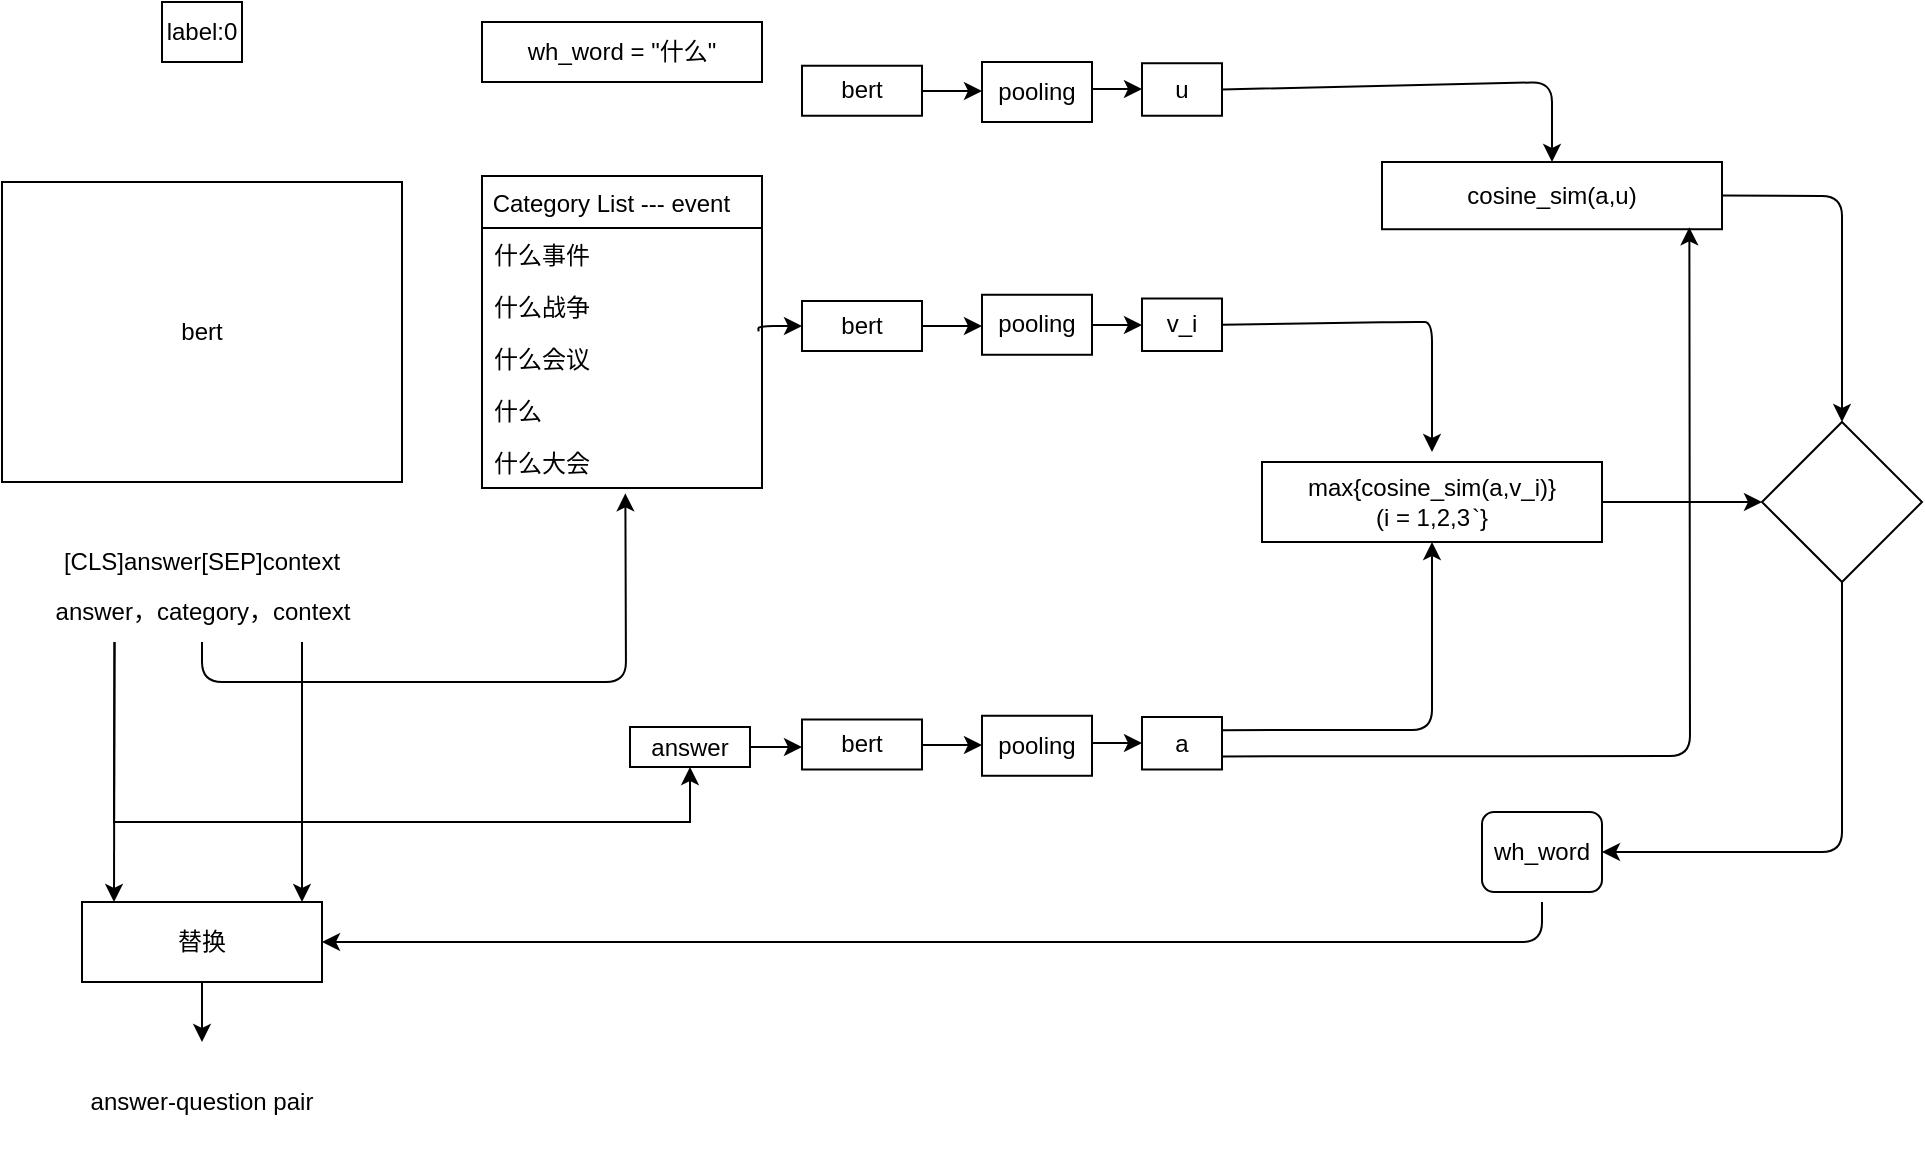 <mxfile version="14.8.0" type="github">
  <diagram id="JpssUGJAQ-6qRb9apwfv" name="Page-1">
    <mxGraphModel dx="781" dy="476" grid="1" gridSize="10" guides="1" tooltips="1" connect="1" arrows="1" fold="1" page="1" pageScale="1" pageWidth="827" pageHeight="1169" math="0" shadow="0">
      <root>
        <mxCell id="0" />
        <mxCell id="1" parent="0" />
        <mxCell id="QmvfzVTAbtV4SLnTiDGH-3" value="label:0" style="rounded=0;whiteSpace=wrap;html=1;" vertex="1" parent="1">
          <mxGeometry x="150" y="180" width="40" height="30" as="geometry" />
        </mxCell>
        <mxCell id="QmvfzVTAbtV4SLnTiDGH-4" value="bert" style="rounded=0;whiteSpace=wrap;html=1;" vertex="1" parent="1">
          <mxGeometry x="70" y="270" width="200" height="150" as="geometry" />
        </mxCell>
        <mxCell id="QmvfzVTAbtV4SLnTiDGH-5" value="wh_word = &quot;什么&quot;" style="rounded=0;whiteSpace=wrap;html=1;" vertex="1" parent="1">
          <mxGeometry x="310" y="190" width="140" height="30" as="geometry" />
        </mxCell>
        <mxCell id="QmvfzVTAbtV4SLnTiDGH-7" value="[CLS]answer[SEP]context" style="text;html=1;strokeColor=none;fillColor=none;align=center;verticalAlign=middle;whiteSpace=wrap;rounded=0;" vertex="1" parent="1">
          <mxGeometry x="150" y="450" width="40" height="20" as="geometry" />
        </mxCell>
        <mxCell id="QmvfzVTAbtV4SLnTiDGH-11" value="answer，category，context" style="text;html=1;strokeColor=none;fillColor=none;align=center;verticalAlign=middle;whiteSpace=wrap;rounded=0;" vertex="1" parent="1">
          <mxGeometry x="82.5" y="470" width="175" height="30" as="geometry" />
        </mxCell>
        <mxCell id="QmvfzVTAbtV4SLnTiDGH-13" value=" Category List --- event" style="swimlane;fontStyle=0;childLayout=stackLayout;horizontal=1;startSize=26;horizontalStack=0;resizeParent=1;resizeParentMax=0;resizeLast=0;collapsible=1;marginBottom=0;align=left;" vertex="1" parent="1">
          <mxGeometry x="310" y="267" width="140" height="156" as="geometry">
            <mxRectangle x="344" y="264" width="150" height="26" as="alternateBounds" />
          </mxGeometry>
        </mxCell>
        <mxCell id="QmvfzVTAbtV4SLnTiDGH-14" value="什么事件" style="text;strokeColor=none;fillColor=none;align=left;verticalAlign=top;spacingLeft=4;spacingRight=4;overflow=hidden;rotatable=0;points=[[0,0.5],[1,0.5]];portConstraint=eastwest;" vertex="1" parent="QmvfzVTAbtV4SLnTiDGH-13">
          <mxGeometry y="26" width="140" height="26" as="geometry" />
        </mxCell>
        <mxCell id="QmvfzVTAbtV4SLnTiDGH-15" value="什么战争" style="text;strokeColor=none;fillColor=none;align=left;verticalAlign=top;spacingLeft=4;spacingRight=4;overflow=hidden;rotatable=0;points=[[0,0.5],[1,0.5]];portConstraint=eastwest;" vertex="1" parent="QmvfzVTAbtV4SLnTiDGH-13">
          <mxGeometry y="52" width="140" height="26" as="geometry" />
        </mxCell>
        <mxCell id="QmvfzVTAbtV4SLnTiDGH-16" value="什么会议" style="text;strokeColor=none;fillColor=none;align=left;verticalAlign=top;spacingLeft=4;spacingRight=4;overflow=hidden;rotatable=0;points=[[0,0.5],[1,0.5]];portConstraint=eastwest;" vertex="1" parent="QmvfzVTAbtV4SLnTiDGH-13">
          <mxGeometry y="78" width="140" height="26" as="geometry" />
        </mxCell>
        <mxCell id="QmvfzVTAbtV4SLnTiDGH-17" value="什么" style="text;fillColor=none;align=left;verticalAlign=top;spacingLeft=4;spacingRight=4;overflow=hidden;rotatable=0;points=[[0,0.5],[1,0.5]];portConstraint=eastwest;labelBorderColor=none;" vertex="1" parent="QmvfzVTAbtV4SLnTiDGH-13">
          <mxGeometry y="104" width="140" height="26" as="geometry" />
        </mxCell>
        <mxCell id="QmvfzVTAbtV4SLnTiDGH-18" value="什么大会" style="text;strokeColor=none;fillColor=none;align=left;verticalAlign=top;spacingLeft=4;spacingRight=4;overflow=hidden;rotatable=0;points=[[0,0.5],[1,0.5]];portConstraint=eastwest;" vertex="1" parent="QmvfzVTAbtV4SLnTiDGH-13">
          <mxGeometry y="130" width="140" height="26" as="geometry" />
        </mxCell>
        <mxCell id="QmvfzVTAbtV4SLnTiDGH-49" value="" style="edgeStyle=elbowEdgeStyle;rounded=0;orthogonalLoop=1;jettySize=auto;elbow=vertical;html=1;" edge="1" parent="1" source="QmvfzVTAbtV4SLnTiDGH-21" target="QmvfzVTAbtV4SLnTiDGH-45">
          <mxGeometry relative="1" as="geometry" />
        </mxCell>
        <mxCell id="QmvfzVTAbtV4SLnTiDGH-21" value="answer" style="text;html=1;fillColor=none;align=center;verticalAlign=middle;whiteSpace=wrap;rounded=0;strokeColor=#000000;" vertex="1" parent="1">
          <mxGeometry x="384" y="542.5" width="60" height="20" as="geometry" />
        </mxCell>
        <mxCell id="QmvfzVTAbtV4SLnTiDGH-22" value="" style="endArrow=classic;html=1;exitX=0.25;exitY=1;exitDx=0;exitDy=0;entryX=0.5;entryY=1;entryDx=0;entryDy=0;rounded=0;" edge="1" parent="1" source="QmvfzVTAbtV4SLnTiDGH-11" target="QmvfzVTAbtV4SLnTiDGH-21">
          <mxGeometry width="50" height="50" relative="1" as="geometry">
            <mxPoint x="380" y="410" as="sourcePoint" />
            <mxPoint x="430" y="360" as="targetPoint" />
            <Array as="points">
              <mxPoint x="126" y="590" />
              <mxPoint x="414" y="590" />
            </Array>
          </mxGeometry>
        </mxCell>
        <mxCell id="QmvfzVTAbtV4SLnTiDGH-24" value="" style="endArrow=classic;html=1;exitX=0.5;exitY=1;exitDx=0;exitDy=0;entryX=0.512;entryY=1.103;entryDx=0;entryDy=0;entryPerimeter=0;" edge="1" parent="1" source="QmvfzVTAbtV4SLnTiDGH-11" target="QmvfzVTAbtV4SLnTiDGH-18">
          <mxGeometry width="50" height="50" relative="1" as="geometry">
            <mxPoint x="380" y="420" as="sourcePoint" />
            <mxPoint x="430" y="370" as="targetPoint" />
            <Array as="points">
              <mxPoint x="170" y="520" />
              <mxPoint x="290" y="520" />
              <mxPoint x="382" y="520" />
            </Array>
          </mxGeometry>
        </mxCell>
        <mxCell id="QmvfzVTAbtV4SLnTiDGH-35" value="wh_word" style="rounded=1;whiteSpace=wrap;html=1;strokeColor=#000000;align=center;" vertex="1" parent="1">
          <mxGeometry x="810" y="585" width="60" height="40" as="geometry" />
        </mxCell>
        <mxCell id="QmvfzVTAbtV4SLnTiDGH-38" value="" style="endArrow=classic;html=1;" edge="1" parent="1">
          <mxGeometry width="50" height="50" relative="1" as="geometry">
            <mxPoint x="220" y="500" as="sourcePoint" />
            <mxPoint x="220" y="630" as="targetPoint" />
          </mxGeometry>
        </mxCell>
        <mxCell id="QmvfzVTAbtV4SLnTiDGH-40" value="" style="endArrow=classic;html=1;exitX=0.25;exitY=1;exitDx=0;exitDy=0;" edge="1" parent="1" source="QmvfzVTAbtV4SLnTiDGH-11">
          <mxGeometry width="50" height="50" relative="1" as="geometry">
            <mxPoint x="400" y="520" as="sourcePoint" />
            <mxPoint x="126" y="630" as="targetPoint" />
          </mxGeometry>
        </mxCell>
        <mxCell id="QmvfzVTAbtV4SLnTiDGH-41" value="替换" style="rounded=0;whiteSpace=wrap;html=1;strokeColor=#000000;align=center;" vertex="1" parent="1">
          <mxGeometry x="110" y="630" width="120" height="40" as="geometry" />
        </mxCell>
        <mxCell id="QmvfzVTAbtV4SLnTiDGH-42" value="" style="endArrow=classic;html=1;exitX=0.5;exitY=1;exitDx=0;exitDy=0;" edge="1" parent="1" source="QmvfzVTAbtV4SLnTiDGH-41">
          <mxGeometry width="50" height="50" relative="1" as="geometry">
            <mxPoint x="400" y="620" as="sourcePoint" />
            <mxPoint x="170" y="700" as="targetPoint" />
          </mxGeometry>
        </mxCell>
        <mxCell id="QmvfzVTAbtV4SLnTiDGH-43" value="answer-question pair" style="rounded=1;whiteSpace=wrap;html=1;align=center;strokeColor=none;" vertex="1" parent="1">
          <mxGeometry x="110" y="700" width="120" height="60" as="geometry" />
        </mxCell>
        <mxCell id="QmvfzVTAbtV4SLnTiDGH-72" value="" style="edgeStyle=elbowEdgeStyle;rounded=0;orthogonalLoop=1;jettySize=auto;elbow=vertical;html=1;" edge="1" parent="1" source="QmvfzVTAbtV4SLnTiDGH-44" target="QmvfzVTAbtV4SLnTiDGH-71">
          <mxGeometry relative="1" as="geometry" />
        </mxCell>
        <mxCell id="QmvfzVTAbtV4SLnTiDGH-44" value="max{cosine_sim(a,v_i)}&lt;br&gt;(i = 1,2,3```}" style="rounded=0;whiteSpace=wrap;html=1;align=center;" vertex="1" parent="1">
          <mxGeometry x="700" y="410" width="170" height="40" as="geometry" />
        </mxCell>
        <mxCell id="QmvfzVTAbtV4SLnTiDGH-47" value="" style="edgeStyle=elbowEdgeStyle;rounded=0;orthogonalLoop=1;jettySize=auto;elbow=vertical;html=1;" edge="1" parent="1" source="QmvfzVTAbtV4SLnTiDGH-45" target="QmvfzVTAbtV4SLnTiDGH-46">
          <mxGeometry relative="1" as="geometry" />
        </mxCell>
        <mxCell id="QmvfzVTAbtV4SLnTiDGH-45" value="bert" style="rounded=0;whiteSpace=wrap;html=1;strokeColor=#000000;align=center;" vertex="1" parent="1">
          <mxGeometry x="470" y="538.75" width="60" height="25" as="geometry" />
        </mxCell>
        <mxCell id="QmvfzVTAbtV4SLnTiDGH-51" value="" style="edgeStyle=elbowEdgeStyle;rounded=0;orthogonalLoop=1;jettySize=auto;elbow=vertical;html=1;" edge="1" parent="1" source="QmvfzVTAbtV4SLnTiDGH-46" target="QmvfzVTAbtV4SLnTiDGH-50">
          <mxGeometry relative="1" as="geometry" />
        </mxCell>
        <mxCell id="QmvfzVTAbtV4SLnTiDGH-46" value="pooling" style="whiteSpace=wrap;html=1;rounded=0;" vertex="1" parent="1">
          <mxGeometry x="560" y="536.88" width="55" height="30" as="geometry" />
        </mxCell>
        <mxCell id="QmvfzVTAbtV4SLnTiDGH-50" value="a" style="whiteSpace=wrap;html=1;rounded=0;" vertex="1" parent="1">
          <mxGeometry x="640" y="537.5" width="40" height="26.25" as="geometry" />
        </mxCell>
        <mxCell id="QmvfzVTAbtV4SLnTiDGH-52" value="" style="edgeStyle=elbowEdgeStyle;rounded=0;orthogonalLoop=1;jettySize=auto;elbow=vertical;html=1;" edge="1" parent="1" source="QmvfzVTAbtV4SLnTiDGH-53" target="QmvfzVTAbtV4SLnTiDGH-55">
          <mxGeometry relative="1" as="geometry" />
        </mxCell>
        <mxCell id="QmvfzVTAbtV4SLnTiDGH-53" value="bert" style="rounded=0;whiteSpace=wrap;html=1;strokeColor=#000000;align=center;" vertex="1" parent="1">
          <mxGeometry x="470" y="329.5" width="60" height="25" as="geometry" />
        </mxCell>
        <mxCell id="QmvfzVTAbtV4SLnTiDGH-54" value="" style="edgeStyle=elbowEdgeStyle;rounded=0;orthogonalLoop=1;jettySize=auto;elbow=vertical;html=1;" edge="1" parent="1" source="QmvfzVTAbtV4SLnTiDGH-55" target="QmvfzVTAbtV4SLnTiDGH-56">
          <mxGeometry relative="1" as="geometry" />
        </mxCell>
        <mxCell id="QmvfzVTAbtV4SLnTiDGH-55" value="pooling" style="whiteSpace=wrap;html=1;rounded=0;" vertex="1" parent="1">
          <mxGeometry x="560" y="326.38" width="55" height="30" as="geometry" />
        </mxCell>
        <mxCell id="QmvfzVTAbtV4SLnTiDGH-56" value="v_i" style="whiteSpace=wrap;html=1;rounded=0;" vertex="1" parent="1">
          <mxGeometry x="640" y="328.25" width="40" height="26.25" as="geometry" />
        </mxCell>
        <mxCell id="QmvfzVTAbtV4SLnTiDGH-58" value="" style="edgeStyle=elbowEdgeStyle;rounded=0;orthogonalLoop=1;jettySize=auto;elbow=vertical;html=1;" edge="1" parent="1" source="QmvfzVTAbtV4SLnTiDGH-59" target="QmvfzVTAbtV4SLnTiDGH-61">
          <mxGeometry relative="1" as="geometry" />
        </mxCell>
        <mxCell id="QmvfzVTAbtV4SLnTiDGH-59" value="bert" style="rounded=0;whiteSpace=wrap;html=1;strokeColor=#000000;align=center;" vertex="1" parent="1">
          <mxGeometry x="470" y="211.87" width="60" height="25" as="geometry" />
        </mxCell>
        <mxCell id="QmvfzVTAbtV4SLnTiDGH-60" value="" style="edgeStyle=elbowEdgeStyle;rounded=0;orthogonalLoop=1;jettySize=auto;elbow=vertical;html=1;" edge="1" parent="1" source="QmvfzVTAbtV4SLnTiDGH-61" target="QmvfzVTAbtV4SLnTiDGH-62">
          <mxGeometry relative="1" as="geometry" />
        </mxCell>
        <mxCell id="QmvfzVTAbtV4SLnTiDGH-61" value="pooling" style="whiteSpace=wrap;html=1;rounded=0;" vertex="1" parent="1">
          <mxGeometry x="560" y="210" width="55" height="30" as="geometry" />
        </mxCell>
        <mxCell id="QmvfzVTAbtV4SLnTiDGH-62" value="u" style="whiteSpace=wrap;html=1;rounded=0;" vertex="1" parent="1">
          <mxGeometry x="640" y="210.62" width="40" height="26.25" as="geometry" />
        </mxCell>
        <mxCell id="QmvfzVTAbtV4SLnTiDGH-63" value="cosine_sim(a,u)" style="rounded=0;whiteSpace=wrap;html=1;align=center;" vertex="1" parent="1">
          <mxGeometry x="760" y="260" width="170" height="33.62" as="geometry" />
        </mxCell>
        <mxCell id="QmvfzVTAbtV4SLnTiDGH-65" value="" style="endArrow=classic;html=1;exitX=1;exitY=0.25;exitDx=0;exitDy=0;entryX=0.5;entryY=1;entryDx=0;entryDy=0;" edge="1" parent="1" source="QmvfzVTAbtV4SLnTiDGH-50" target="QmvfzVTAbtV4SLnTiDGH-44">
          <mxGeometry width="50" height="50" relative="1" as="geometry">
            <mxPoint x="750" y="420" as="sourcePoint" />
            <mxPoint x="800" y="370" as="targetPoint" />
            <Array as="points">
              <mxPoint x="785" y="544" />
            </Array>
          </mxGeometry>
        </mxCell>
        <mxCell id="QmvfzVTAbtV4SLnTiDGH-68" value="" style="endArrow=classic;html=1;exitX=1;exitY=0.75;exitDx=0;exitDy=0;entryX=0.904;entryY=0.972;entryDx=0;entryDy=0;entryPerimeter=0;" edge="1" parent="1" source="QmvfzVTAbtV4SLnTiDGH-50" target="QmvfzVTAbtV4SLnTiDGH-63">
          <mxGeometry width="50" height="50" relative="1" as="geometry">
            <mxPoint x="750" y="420" as="sourcePoint" />
            <mxPoint x="800" y="370" as="targetPoint" />
            <Array as="points">
              <mxPoint x="914" y="557" />
            </Array>
          </mxGeometry>
        </mxCell>
        <mxCell id="QmvfzVTAbtV4SLnTiDGH-69" value="" style="endArrow=classic;html=1;exitX=1;exitY=0.5;exitDx=0;exitDy=0;" edge="1" parent="1" source="QmvfzVTAbtV4SLnTiDGH-56">
          <mxGeometry width="50" height="50" relative="1" as="geometry">
            <mxPoint x="750" y="420" as="sourcePoint" />
            <mxPoint x="785" y="405" as="targetPoint" />
            <Array as="points">
              <mxPoint x="770" y="340" />
              <mxPoint x="785" y="340" />
            </Array>
          </mxGeometry>
        </mxCell>
        <mxCell id="QmvfzVTAbtV4SLnTiDGH-70" value="" style="endArrow=classic;html=1;exitX=1;exitY=0.5;exitDx=0;exitDy=0;entryX=0.5;entryY=0;entryDx=0;entryDy=0;" edge="1" parent="1" source="QmvfzVTAbtV4SLnTiDGH-62" target="QmvfzVTAbtV4SLnTiDGH-63">
          <mxGeometry width="50" height="50" relative="1" as="geometry">
            <mxPoint x="750" y="420" as="sourcePoint" />
            <mxPoint x="800" y="370" as="targetPoint" />
            <Array as="points">
              <mxPoint x="845" y="220" />
            </Array>
          </mxGeometry>
        </mxCell>
        <mxCell id="QmvfzVTAbtV4SLnTiDGH-71" value="" style="rhombus;whiteSpace=wrap;html=1;rounded=0;" vertex="1" parent="1">
          <mxGeometry x="950" y="390" width="80" height="80" as="geometry" />
        </mxCell>
        <mxCell id="QmvfzVTAbtV4SLnTiDGH-73" value="" style="endArrow=classic;html=1;exitX=1;exitY=0.5;exitDx=0;exitDy=0;entryX=0.5;entryY=0;entryDx=0;entryDy=0;" edge="1" parent="1" source="QmvfzVTAbtV4SLnTiDGH-63" target="QmvfzVTAbtV4SLnTiDGH-71">
          <mxGeometry width="50" height="50" relative="1" as="geometry">
            <mxPoint x="750" y="520" as="sourcePoint" />
            <mxPoint x="800" y="470" as="targetPoint" />
            <Array as="points">
              <mxPoint x="990" y="277" />
            </Array>
          </mxGeometry>
        </mxCell>
        <mxCell id="QmvfzVTAbtV4SLnTiDGH-74" value="" style="endArrow=classic;html=1;exitX=0.5;exitY=1;exitDx=0;exitDy=0;entryX=1;entryY=0.5;entryDx=0;entryDy=0;" edge="1" parent="1" source="QmvfzVTAbtV4SLnTiDGH-71" target="QmvfzVTAbtV4SLnTiDGH-35">
          <mxGeometry width="50" height="50" relative="1" as="geometry">
            <mxPoint x="750" y="520" as="sourcePoint" />
            <mxPoint x="800" y="470" as="targetPoint" />
            <Array as="points">
              <mxPoint x="990" y="605" />
            </Array>
          </mxGeometry>
        </mxCell>
        <mxCell id="QmvfzVTAbtV4SLnTiDGH-75" value="" style="endArrow=classic;html=1;entryX=0;entryY=0.5;entryDx=0;entryDy=0;exitX=0.988;exitY=-0.013;exitDx=0;exitDy=0;exitPerimeter=0;" edge="1" parent="1" source="QmvfzVTAbtV4SLnTiDGH-16" target="QmvfzVTAbtV4SLnTiDGH-53">
          <mxGeometry width="50" height="50" relative="1" as="geometry">
            <mxPoint x="710" y="520" as="sourcePoint" />
            <mxPoint x="760" y="470" as="targetPoint" />
            <Array as="points">
              <mxPoint x="448" y="342" />
            </Array>
          </mxGeometry>
        </mxCell>
        <mxCell id="QmvfzVTAbtV4SLnTiDGH-76" value="" style="endArrow=classic;html=1;" edge="1" parent="1">
          <mxGeometry width="50" height="50" relative="1" as="geometry">
            <mxPoint x="840" y="630" as="sourcePoint" />
            <mxPoint x="230" y="650" as="targetPoint" />
            <Array as="points">
              <mxPoint x="840" y="650" />
            </Array>
          </mxGeometry>
        </mxCell>
      </root>
    </mxGraphModel>
  </diagram>
</mxfile>
